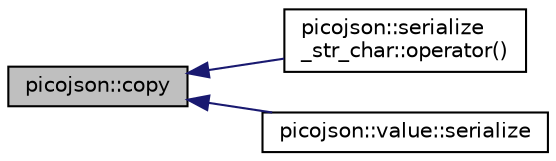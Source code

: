 digraph "picojson::copy"
{
  edge [fontname="Helvetica",fontsize="10",labelfontname="Helvetica",labelfontsize="10"];
  node [fontname="Helvetica",fontsize="10",shape=record];
  rankdir="LR";
  Node118 [label="picojson::copy",height=0.2,width=0.4,color="black", fillcolor="grey75", style="filled", fontcolor="black"];
  Node118 -> Node119 [dir="back",color="midnightblue",fontsize="10",style="solid",fontname="Helvetica"];
  Node119 [label="picojson::serialize\l_str_char::operator()",height=0.2,width=0.4,color="black", fillcolor="white", style="filled",URL="$structpicojson_1_1serialize__str__char.html#acea559bf2510abf0c3735b02e080308f"];
  Node118 -> Node120 [dir="back",color="midnightblue",fontsize="10",style="solid",fontname="Helvetica"];
  Node120 [label="picojson::value::serialize",height=0.2,width=0.4,color="black", fillcolor="white", style="filled",URL="$classpicojson_1_1value.html#ad5fa91c040826e85855678db9258238d"];
}
